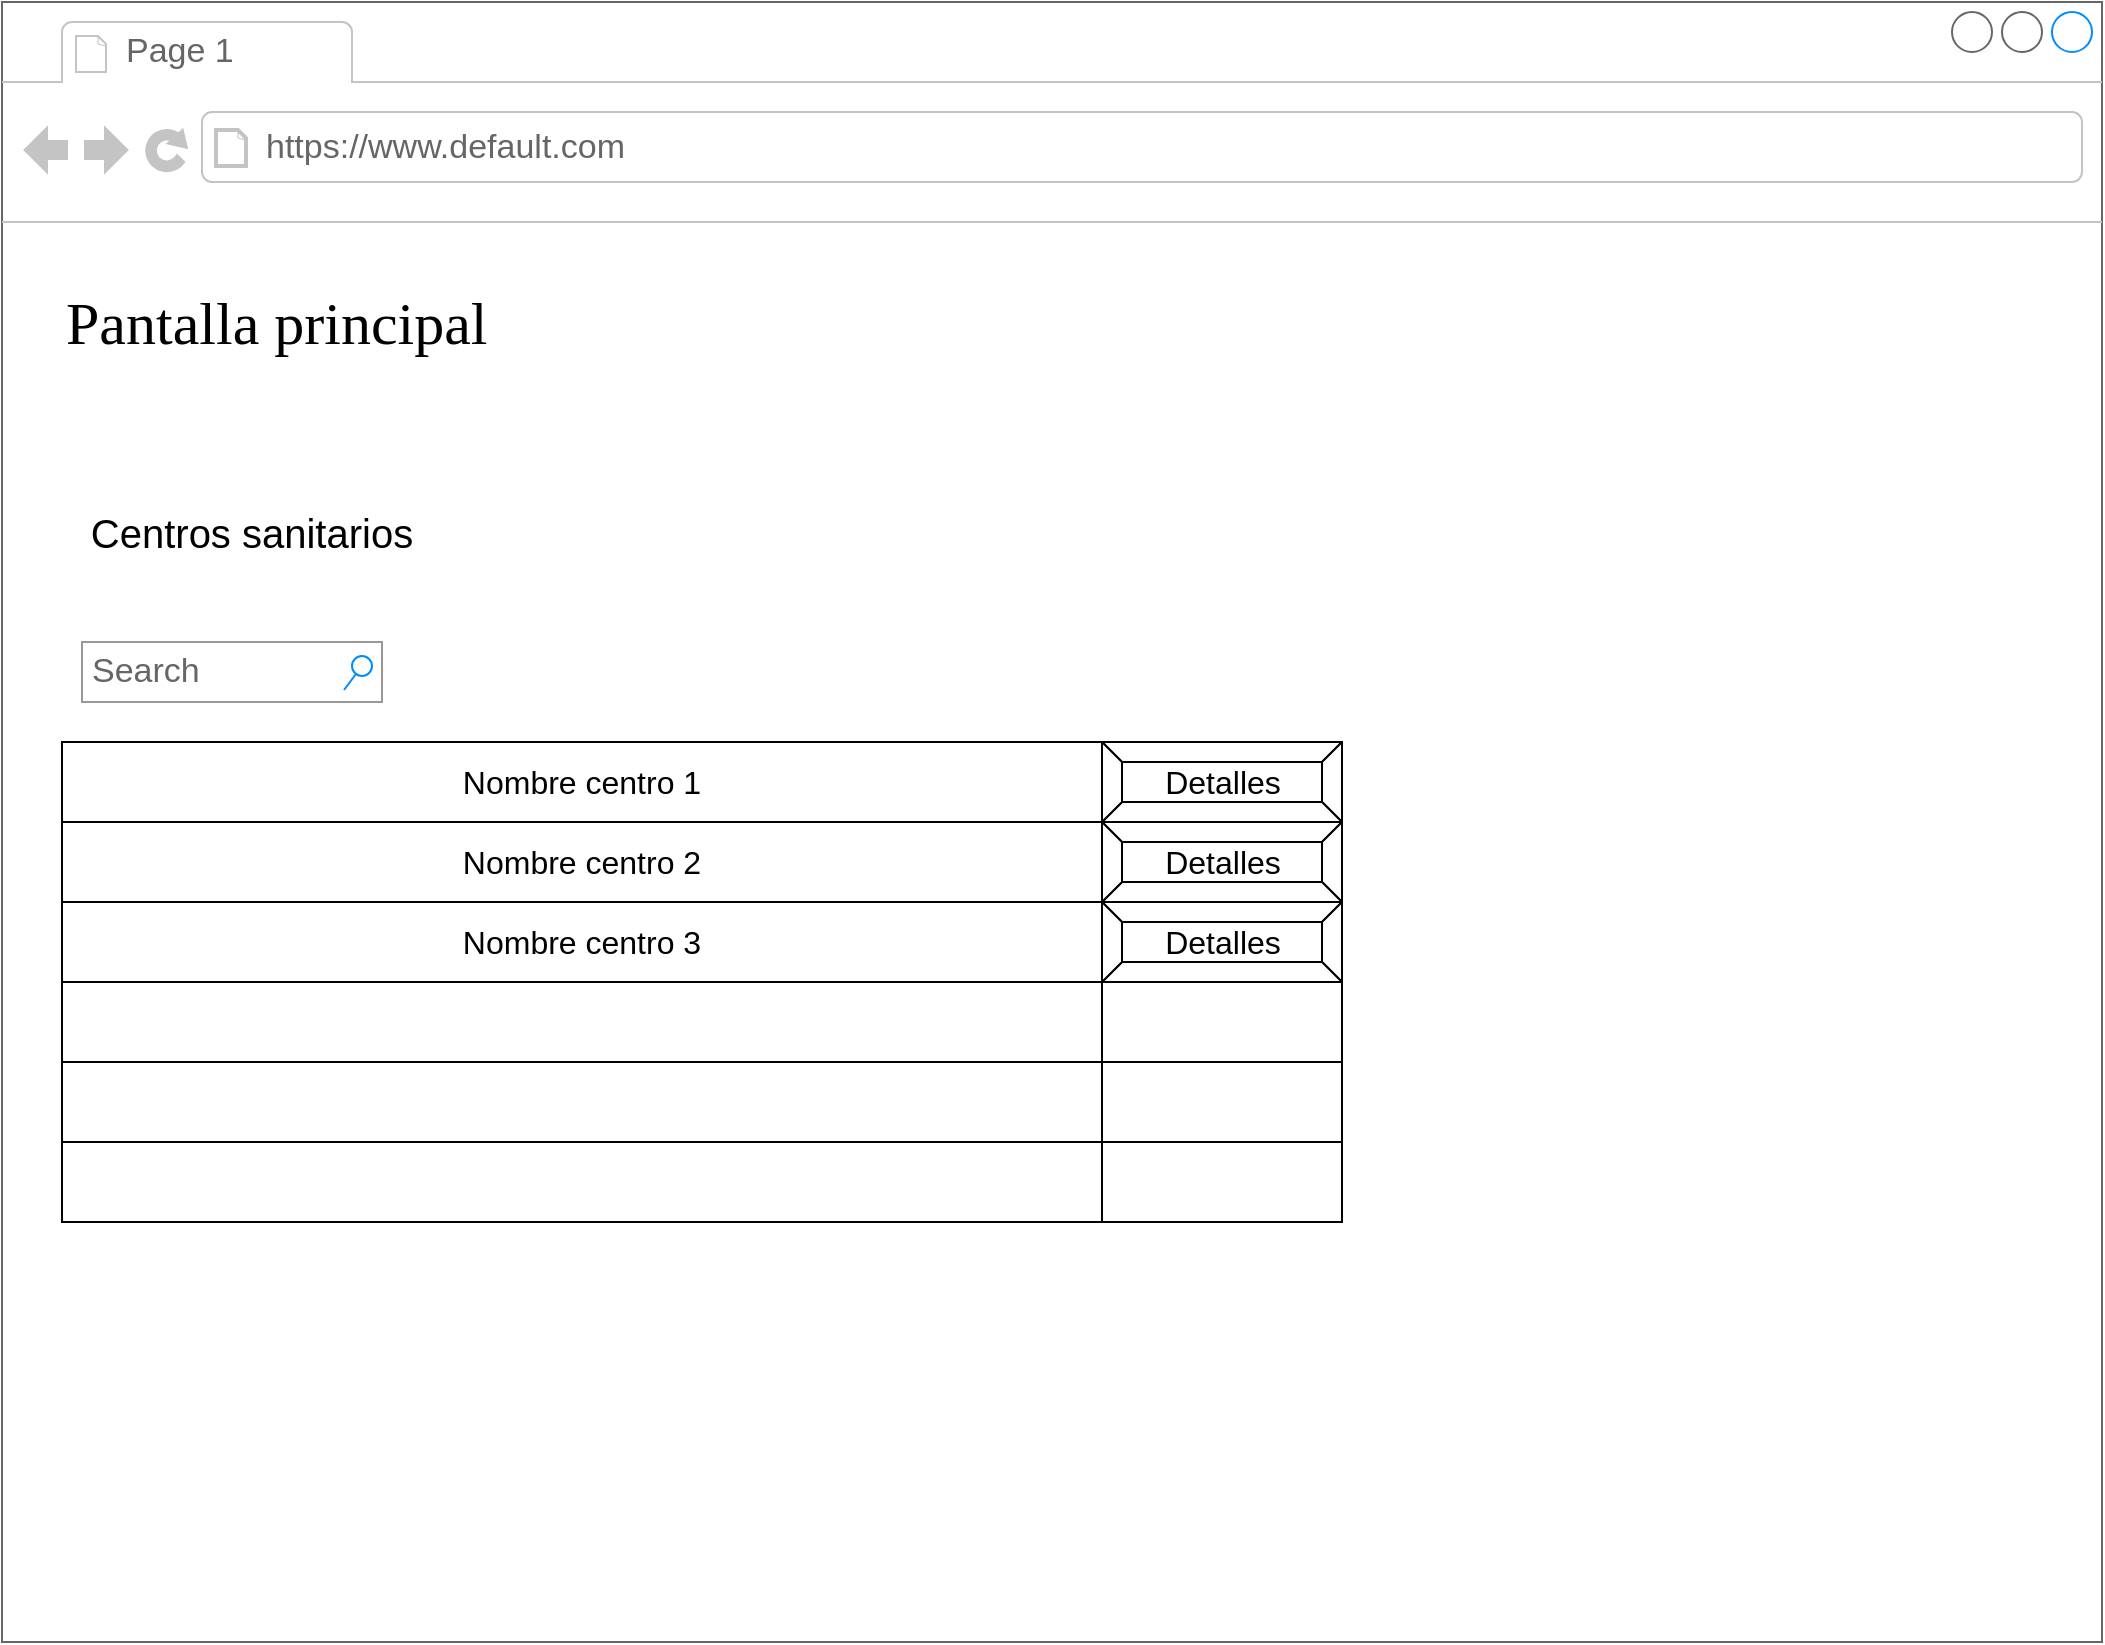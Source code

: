 <mxfile version="16.5.2" type="github">
  <diagram name="Page-1" id="2cc2dc42-3aac-f2a9-1cec-7a8b7cbee084">
    <mxGraphModel dx="1100" dy="714" grid="1" gridSize="10" guides="1" tooltips="1" connect="1" arrows="1" fold="1" page="1" pageScale="1" pageWidth="1100" pageHeight="850" background="none" math="0" shadow="0">
      <root>
        <mxCell id="0" />
        <mxCell id="1" parent="0" />
        <mxCell id="7026571954dc6520-1" value="" style="strokeWidth=1;shadow=0;dashed=0;align=center;html=1;shape=mxgraph.mockup.containers.browserWindow;rSize=0;strokeColor=#666666;mainText=,;recursiveResize=0;rounded=0;labelBackgroundColor=none;fontFamily=Verdana;fontSize=12" parent="1" vertex="1">
          <mxGeometry x="30" y="20" width="1050" height="820" as="geometry" />
        </mxCell>
        <mxCell id="7026571954dc6520-2" value="Page 1" style="strokeWidth=1;shadow=0;dashed=0;align=center;html=1;shape=mxgraph.mockup.containers.anchor;fontSize=17;fontColor=#666666;align=left;" parent="7026571954dc6520-1" vertex="1">
          <mxGeometry x="60" y="12" width="110" height="26" as="geometry" />
        </mxCell>
        <mxCell id="7026571954dc6520-3" value="https://www.default.com" style="strokeWidth=1;shadow=0;dashed=0;align=center;html=1;shape=mxgraph.mockup.containers.anchor;rSize=0;fontSize=17;fontColor=#666666;align=left;" parent="7026571954dc6520-1" vertex="1">
          <mxGeometry x="130" y="60" width="250" height="26" as="geometry" />
        </mxCell>
        <mxCell id="7026571954dc6520-4" value="Pantalla principal" style="text;html=1;points=[];align=left;verticalAlign=top;spacingTop=-4;fontSize=30;fontFamily=Verdana" parent="7026571954dc6520-1" vertex="1">
          <mxGeometry x="30" y="140" width="340" height="50" as="geometry" />
        </mxCell>
        <mxCell id="TYzKAEdonaO7Razld53V-1" value="" style="shape=table;html=1;whiteSpace=wrap;startSize=0;container=1;collapsible=0;childLayout=tableLayout;" vertex="1" parent="7026571954dc6520-1">
          <mxGeometry x="30" y="370" width="640" height="240" as="geometry" />
        </mxCell>
        <mxCell id="TYzKAEdonaO7Razld53V-2" value="" style="shape=tableRow;horizontal=0;startSize=0;swimlaneHead=0;swimlaneBody=0;top=0;left=0;bottom=0;right=0;collapsible=0;dropTarget=0;fillColor=none;points=[[0,0.5],[1,0.5]];portConstraint=eastwest;" vertex="1" parent="TYzKAEdonaO7Razld53V-1">
          <mxGeometry width="640" height="40" as="geometry" />
        </mxCell>
        <mxCell id="TYzKAEdonaO7Razld53V-3" value="&lt;font style=&quot;font-size: 16px&quot;&gt;Nombre centro 1&lt;/font&gt;" style="shape=partialRectangle;html=1;whiteSpace=wrap;connectable=0;fillColor=none;top=0;left=0;bottom=0;right=0;overflow=hidden;" vertex="1" parent="TYzKAEdonaO7Razld53V-2">
          <mxGeometry width="520" height="40" as="geometry">
            <mxRectangle width="520" height="40" as="alternateBounds" />
          </mxGeometry>
        </mxCell>
        <mxCell id="TYzKAEdonaO7Razld53V-4" value="" style="shape=partialRectangle;html=1;whiteSpace=wrap;connectable=0;fillColor=none;top=0;left=0;bottom=0;right=0;overflow=hidden;" vertex="1" parent="TYzKAEdonaO7Razld53V-2">
          <mxGeometry x="520" width="120" height="40" as="geometry">
            <mxRectangle width="120" height="40" as="alternateBounds" />
          </mxGeometry>
        </mxCell>
        <mxCell id="TYzKAEdonaO7Razld53V-6" value="" style="shape=tableRow;horizontal=0;startSize=0;swimlaneHead=0;swimlaneBody=0;top=0;left=0;bottom=0;right=0;collapsible=0;dropTarget=0;fillColor=none;points=[[0,0.5],[1,0.5]];portConstraint=eastwest;" vertex="1" parent="TYzKAEdonaO7Razld53V-1">
          <mxGeometry y="40" width="640" height="40" as="geometry" />
        </mxCell>
        <mxCell id="TYzKAEdonaO7Razld53V-7" value="&lt;font style=&quot;font-size: 16px&quot;&gt;Nombre centro 2&lt;/font&gt;" style="shape=partialRectangle;html=1;whiteSpace=wrap;connectable=0;fillColor=none;top=0;left=0;bottom=0;right=0;overflow=hidden;" vertex="1" parent="TYzKAEdonaO7Razld53V-6">
          <mxGeometry width="520" height="40" as="geometry">
            <mxRectangle width="520" height="40" as="alternateBounds" />
          </mxGeometry>
        </mxCell>
        <mxCell id="TYzKAEdonaO7Razld53V-8" value="" style="shape=partialRectangle;html=1;whiteSpace=wrap;connectable=0;fillColor=none;top=0;left=0;bottom=0;right=0;overflow=hidden;" vertex="1" parent="TYzKAEdonaO7Razld53V-6">
          <mxGeometry x="520" width="120" height="40" as="geometry">
            <mxRectangle width="120" height="40" as="alternateBounds" />
          </mxGeometry>
        </mxCell>
        <mxCell id="TYzKAEdonaO7Razld53V-10" value="" style="shape=tableRow;horizontal=0;startSize=0;swimlaneHead=0;swimlaneBody=0;top=0;left=0;bottom=0;right=0;collapsible=0;dropTarget=0;fillColor=none;points=[[0,0.5],[1,0.5]];portConstraint=eastwest;" vertex="1" parent="TYzKAEdonaO7Razld53V-1">
          <mxGeometry y="80" width="640" height="40" as="geometry" />
        </mxCell>
        <mxCell id="TYzKAEdonaO7Razld53V-11" value="&lt;font style=&quot;font-size: 16px&quot;&gt;Nombre centro 3&lt;/font&gt;" style="shape=partialRectangle;html=1;whiteSpace=wrap;connectable=0;fillColor=none;top=0;left=0;bottom=0;right=0;overflow=hidden;" vertex="1" parent="TYzKAEdonaO7Razld53V-10">
          <mxGeometry width="520" height="40" as="geometry">
            <mxRectangle width="520" height="40" as="alternateBounds" />
          </mxGeometry>
        </mxCell>
        <mxCell id="TYzKAEdonaO7Razld53V-12" value="" style="shape=partialRectangle;html=1;whiteSpace=wrap;connectable=0;fillColor=none;top=0;left=0;bottom=0;right=0;overflow=hidden;" vertex="1" parent="TYzKAEdonaO7Razld53V-10">
          <mxGeometry x="520" width="120" height="40" as="geometry">
            <mxRectangle width="120" height="40" as="alternateBounds" />
          </mxGeometry>
        </mxCell>
        <mxCell id="TYzKAEdonaO7Razld53V-14" style="shape=tableRow;horizontal=0;startSize=0;swimlaneHead=0;swimlaneBody=0;top=0;left=0;bottom=0;right=0;collapsible=0;dropTarget=0;fillColor=none;points=[[0,0.5],[1,0.5]];portConstraint=eastwest;" vertex="1" parent="TYzKAEdonaO7Razld53V-1">
          <mxGeometry y="120" width="640" height="40" as="geometry" />
        </mxCell>
        <mxCell id="TYzKAEdonaO7Razld53V-15" style="shape=partialRectangle;html=1;whiteSpace=wrap;connectable=0;fillColor=none;top=0;left=0;bottom=0;right=0;overflow=hidden;" vertex="1" parent="TYzKAEdonaO7Razld53V-14">
          <mxGeometry width="520" height="40" as="geometry">
            <mxRectangle width="520" height="40" as="alternateBounds" />
          </mxGeometry>
        </mxCell>
        <mxCell id="TYzKAEdonaO7Razld53V-16" style="shape=partialRectangle;html=1;whiteSpace=wrap;connectable=0;fillColor=none;top=0;left=0;bottom=0;right=0;overflow=hidden;" vertex="1" parent="TYzKAEdonaO7Razld53V-14">
          <mxGeometry x="520" width="120" height="40" as="geometry">
            <mxRectangle width="120" height="40" as="alternateBounds" />
          </mxGeometry>
        </mxCell>
        <mxCell id="TYzKAEdonaO7Razld53V-18" style="shape=tableRow;horizontal=0;startSize=0;swimlaneHead=0;swimlaneBody=0;top=0;left=0;bottom=0;right=0;collapsible=0;dropTarget=0;fillColor=none;points=[[0,0.5],[1,0.5]];portConstraint=eastwest;" vertex="1" parent="TYzKAEdonaO7Razld53V-1">
          <mxGeometry y="160" width="640" height="40" as="geometry" />
        </mxCell>
        <mxCell id="TYzKAEdonaO7Razld53V-19" style="shape=partialRectangle;html=1;whiteSpace=wrap;connectable=0;fillColor=none;top=0;left=0;bottom=0;right=0;overflow=hidden;" vertex="1" parent="TYzKAEdonaO7Razld53V-18">
          <mxGeometry width="520" height="40" as="geometry">
            <mxRectangle width="520" height="40" as="alternateBounds" />
          </mxGeometry>
        </mxCell>
        <mxCell id="TYzKAEdonaO7Razld53V-20" style="shape=partialRectangle;html=1;whiteSpace=wrap;connectable=0;fillColor=none;top=0;left=0;bottom=0;right=0;overflow=hidden;" vertex="1" parent="TYzKAEdonaO7Razld53V-18">
          <mxGeometry x="520" width="120" height="40" as="geometry">
            <mxRectangle width="120" height="40" as="alternateBounds" />
          </mxGeometry>
        </mxCell>
        <mxCell id="TYzKAEdonaO7Razld53V-22" style="shape=tableRow;horizontal=0;startSize=0;swimlaneHead=0;swimlaneBody=0;top=0;left=0;bottom=0;right=0;collapsible=0;dropTarget=0;fillColor=none;points=[[0,0.5],[1,0.5]];portConstraint=eastwest;" vertex="1" parent="TYzKAEdonaO7Razld53V-1">
          <mxGeometry y="200" width="640" height="40" as="geometry" />
        </mxCell>
        <mxCell id="TYzKAEdonaO7Razld53V-23" style="shape=partialRectangle;html=1;whiteSpace=wrap;connectable=0;fillColor=none;top=0;left=0;bottom=0;right=0;overflow=hidden;" vertex="1" parent="TYzKAEdonaO7Razld53V-22">
          <mxGeometry width="520" height="40" as="geometry">
            <mxRectangle width="520" height="40" as="alternateBounds" />
          </mxGeometry>
        </mxCell>
        <mxCell id="TYzKAEdonaO7Razld53V-24" style="shape=partialRectangle;html=1;whiteSpace=wrap;connectable=0;fillColor=none;top=0;left=0;bottom=0;right=0;overflow=hidden;" vertex="1" parent="TYzKAEdonaO7Razld53V-22">
          <mxGeometry x="520" width="120" height="40" as="geometry">
            <mxRectangle width="120" height="40" as="alternateBounds" />
          </mxGeometry>
        </mxCell>
        <mxCell id="TYzKAEdonaO7Razld53V-26" value="Centros sanitarios" style="text;html=1;strokeColor=none;fillColor=none;align=center;verticalAlign=middle;whiteSpace=wrap;rounded=0;fontSize=20;" vertex="1" parent="7026571954dc6520-1">
          <mxGeometry x="40" y="250" width="170" height="30" as="geometry" />
        </mxCell>
        <mxCell id="TYzKAEdonaO7Razld53V-27" value="Search" style="strokeWidth=1;shadow=0;dashed=0;align=center;html=1;shape=mxgraph.mockup.forms.searchBox;strokeColor=#999999;mainText=;strokeColor2=#008cff;fontColor=#666666;fontSize=17;align=left;spacingLeft=3;" vertex="1" parent="7026571954dc6520-1">
          <mxGeometry x="40" y="320" width="150" height="30" as="geometry" />
        </mxCell>
        <mxCell id="TYzKAEdonaO7Razld53V-28" value="Detalles" style="labelPosition=center;verticalLabelPosition=middle;align=center;html=1;shape=mxgraph.basic.button;dx=10;fontSize=16;" vertex="1" parent="7026571954dc6520-1">
          <mxGeometry x="550" y="370" width="120" height="40" as="geometry" />
        </mxCell>
        <mxCell id="TYzKAEdonaO7Razld53V-29" value="Detalles" style="labelPosition=center;verticalLabelPosition=middle;align=center;html=1;shape=mxgraph.basic.button;dx=10;fontSize=16;" vertex="1" parent="7026571954dc6520-1">
          <mxGeometry x="550" y="410" width="120" height="40" as="geometry" />
        </mxCell>
        <mxCell id="TYzKAEdonaO7Razld53V-30" value="Detalles" style="labelPosition=center;verticalLabelPosition=middle;align=center;html=1;shape=mxgraph.basic.button;dx=10;fontSize=16;" vertex="1" parent="7026571954dc6520-1">
          <mxGeometry x="550" y="450" width="120" height="40" as="geometry" />
        </mxCell>
      </root>
    </mxGraphModel>
  </diagram>
</mxfile>
